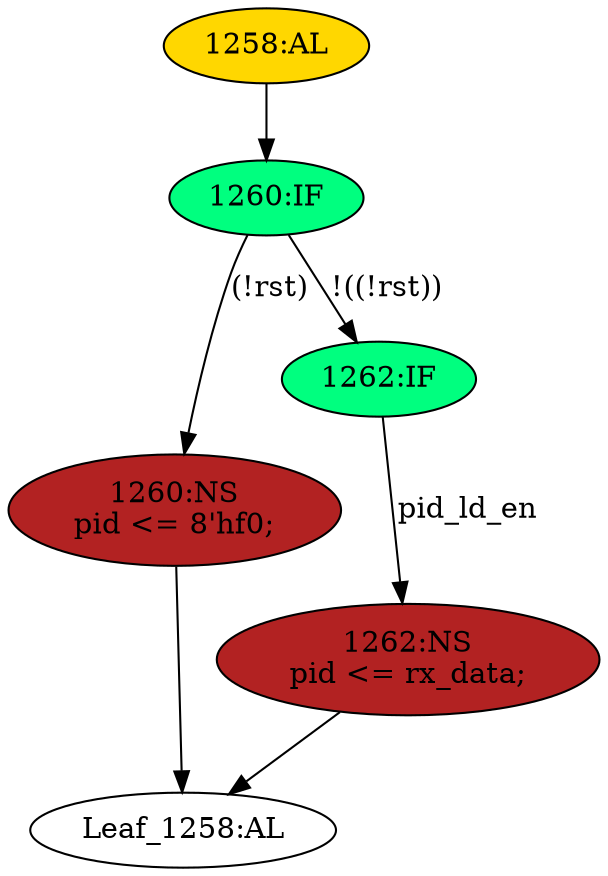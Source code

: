 strict digraph "" {
	node [label="\N"];
	"1260:IF"	 [ast="<pyverilog.vparser.ast.IfStatement object at 0x7f0647e56d90>",
		fillcolor=springgreen,
		label="1260:IF",
		statements="[]",
		style=filled,
		typ=IfStatement];
	"1260:NS"	 [ast="<pyverilog.vparser.ast.NonblockingSubstitution object at 0x7f0647e4bed0>",
		fillcolor=firebrick,
		label="1260:NS
pid <= 8'hf0;",
		statements="[<pyverilog.vparser.ast.NonblockingSubstitution object at 0x7f0647e4bed0>]",
		style=filled,
		typ=NonblockingSubstitution];
	"1260:IF" -> "1260:NS"	 [cond="['rst']",
		label="(!rst)",
		lineno=1260];
	"1262:IF"	 [ast="<pyverilog.vparser.ast.IfStatement object at 0x7f0647e56f10>",
		fillcolor=springgreen,
		label="1262:IF",
		statements="[]",
		style=filled,
		typ=IfStatement];
	"1260:IF" -> "1262:IF"	 [cond="['rst']",
		label="!((!rst))",
		lineno=1260];
	"Leaf_1258:AL"	 [def_var="['pid']",
		label="Leaf_1258:AL"];
	"1260:NS" -> "Leaf_1258:AL"	 [cond="[]",
		lineno=None];
	"1262:NS"	 [ast="<pyverilog.vparser.ast.NonblockingSubstitution object at 0x7f0647e56f90>",
		fillcolor=firebrick,
		label="1262:NS
pid <= rx_data;",
		statements="[<pyverilog.vparser.ast.NonblockingSubstitution object at 0x7f0647e56f90>]",
		style=filled,
		typ=NonblockingSubstitution];
	"1262:IF" -> "1262:NS"	 [cond="['pid_ld_en']",
		label=pid_ld_en,
		lineno=1262];
	"1258:AL"	 [ast="<pyverilog.vparser.ast.Always object at 0x7f0647e57150>",
		clk_sens=True,
		fillcolor=gold,
		label="1258:AL",
		sens="['clk']",
		statements="[]",
		style=filled,
		typ=Always,
		use_var="['rst', 'rx_data', 'pid_ld_en']"];
	"1258:AL" -> "1260:IF"	 [cond="[]",
		lineno=None];
	"1262:NS" -> "Leaf_1258:AL"	 [cond="[]",
		lineno=None];
}
